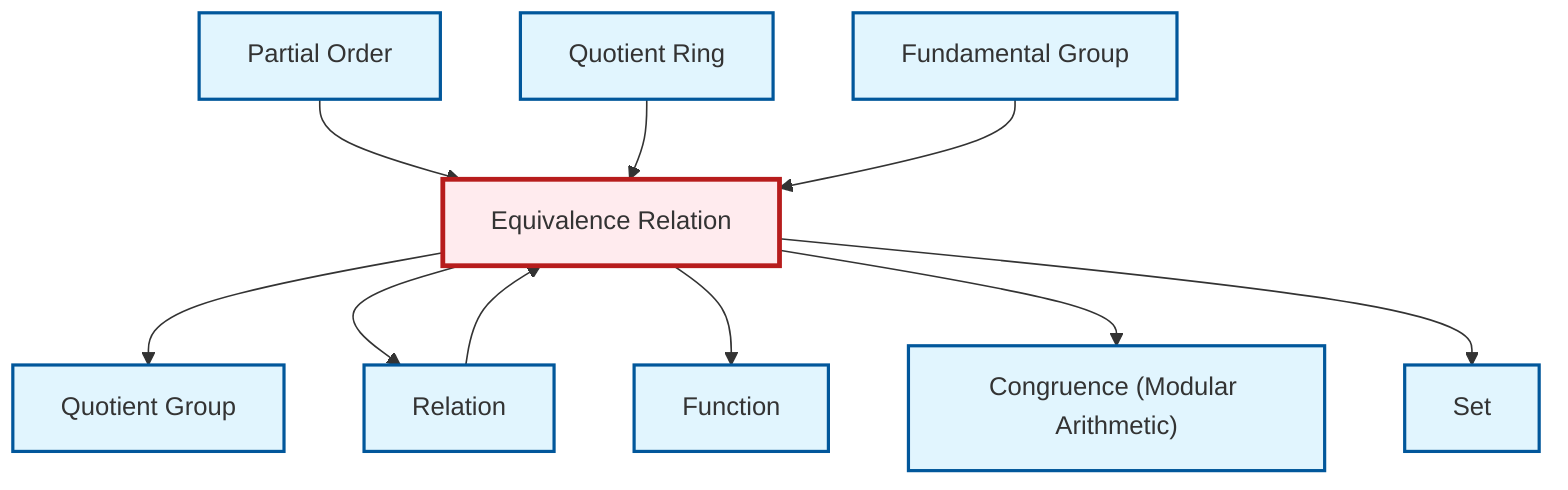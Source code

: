 graph TD
    classDef definition fill:#e1f5fe,stroke:#01579b,stroke-width:2px
    classDef theorem fill:#f3e5f5,stroke:#4a148c,stroke-width:2px
    classDef axiom fill:#fff3e0,stroke:#e65100,stroke-width:2px
    classDef example fill:#e8f5e9,stroke:#1b5e20,stroke-width:2px
    classDef current fill:#ffebee,stroke:#b71c1c,stroke-width:3px
    def-partial-order["Partial Order"]:::definition
    def-equivalence-relation["Equivalence Relation"]:::definition
    def-fundamental-group["Fundamental Group"]:::definition
    def-function["Function"]:::definition
    def-quotient-group["Quotient Group"]:::definition
    def-quotient-ring["Quotient Ring"]:::definition
    def-relation["Relation"]:::definition
    def-set["Set"]:::definition
    def-congruence["Congruence (Modular Arithmetic)"]:::definition
    def-partial-order --> def-equivalence-relation
    def-equivalence-relation --> def-quotient-group
    def-quotient-ring --> def-equivalence-relation
    def-fundamental-group --> def-equivalence-relation
    def-relation --> def-equivalence-relation
    def-equivalence-relation --> def-relation
    def-equivalence-relation --> def-function
    def-equivalence-relation --> def-congruence
    def-equivalence-relation --> def-set
    class def-equivalence-relation current